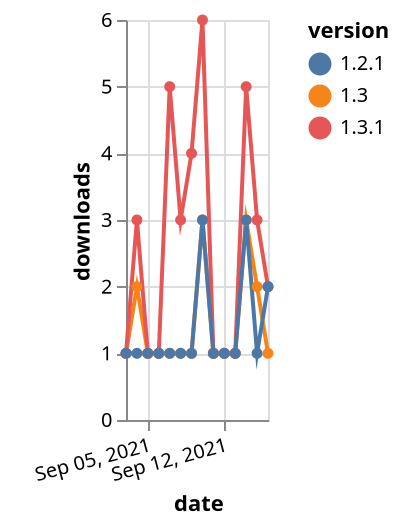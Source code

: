 {"$schema": "https://vega.github.io/schema/vega-lite/v5.json", "description": "A simple bar chart with embedded data.", "data": {"values": [{"date": "2021-09-03", "total": 465, "delta": 1, "version": "1.3"}, {"date": "2021-09-04", "total": 467, "delta": 2, "version": "1.3"}, {"date": "2021-09-05", "total": 468, "delta": 1, "version": "1.3"}, {"date": "2021-09-06", "total": 469, "delta": 1, "version": "1.3"}, {"date": "2021-09-07", "total": 470, "delta": 1, "version": "1.3"}, {"date": "2021-09-08", "total": 471, "delta": 1, "version": "1.3"}, {"date": "2021-09-09", "total": 472, "delta": 1, "version": "1.3"}, {"date": "2021-09-10", "total": 475, "delta": 3, "version": "1.3"}, {"date": "2021-09-11", "total": 476, "delta": 1, "version": "1.3"}, {"date": "2021-09-12", "total": 477, "delta": 1, "version": "1.3"}, {"date": "2021-09-13", "total": 478, "delta": 1, "version": "1.3"}, {"date": "2021-09-14", "total": 481, "delta": 3, "version": "1.3"}, {"date": "2021-09-15", "total": 483, "delta": 2, "version": "1.3"}, {"date": "2021-09-16", "total": 484, "delta": 1, "version": "1.3"}, {"date": "2021-09-03", "total": 960, "delta": 1, "version": "1.3.1"}, {"date": "2021-09-04", "total": 963, "delta": 3, "version": "1.3.1"}, {"date": "2021-09-05", "total": 964, "delta": 1, "version": "1.3.1"}, {"date": "2021-09-06", "total": 965, "delta": 1, "version": "1.3.1"}, {"date": "2021-09-07", "total": 970, "delta": 5, "version": "1.3.1"}, {"date": "2021-09-08", "total": 973, "delta": 3, "version": "1.3.1"}, {"date": "2021-09-09", "total": 977, "delta": 4, "version": "1.3.1"}, {"date": "2021-09-10", "total": 983, "delta": 6, "version": "1.3.1"}, {"date": "2021-09-11", "total": 984, "delta": 1, "version": "1.3.1"}, {"date": "2021-09-12", "total": 985, "delta": 1, "version": "1.3.1"}, {"date": "2021-09-13", "total": 986, "delta": 1, "version": "1.3.1"}, {"date": "2021-09-14", "total": 991, "delta": 5, "version": "1.3.1"}, {"date": "2021-09-15", "total": 994, "delta": 3, "version": "1.3.1"}, {"date": "2021-09-16", "total": 996, "delta": 2, "version": "1.3.1"}, {"date": "2021-09-03", "total": 425, "delta": 1, "version": "1.2.1"}, {"date": "2021-09-04", "total": 426, "delta": 1, "version": "1.2.1"}, {"date": "2021-09-05", "total": 427, "delta": 1, "version": "1.2.1"}, {"date": "2021-09-06", "total": 428, "delta": 1, "version": "1.2.1"}, {"date": "2021-09-07", "total": 429, "delta": 1, "version": "1.2.1"}, {"date": "2021-09-08", "total": 430, "delta": 1, "version": "1.2.1"}, {"date": "2021-09-09", "total": 431, "delta": 1, "version": "1.2.1"}, {"date": "2021-09-10", "total": 434, "delta": 3, "version": "1.2.1"}, {"date": "2021-09-11", "total": 435, "delta": 1, "version": "1.2.1"}, {"date": "2021-09-12", "total": 436, "delta": 1, "version": "1.2.1"}, {"date": "2021-09-13", "total": 437, "delta": 1, "version": "1.2.1"}, {"date": "2021-09-14", "total": 440, "delta": 3, "version": "1.2.1"}, {"date": "2021-09-15", "total": 441, "delta": 1, "version": "1.2.1"}, {"date": "2021-09-16", "total": 443, "delta": 2, "version": "1.2.1"}]}, "width": "container", "mark": {"type": "line", "point": {"filled": true}}, "encoding": {"x": {"field": "date", "type": "temporal", "timeUnit": "yearmonthdate", "title": "date", "axis": {"labelAngle": -15}}, "y": {"field": "delta", "type": "quantitative", "title": "downloads"}, "color": {"field": "version", "type": "nominal"}, "tooltip": {"field": "delta"}}}